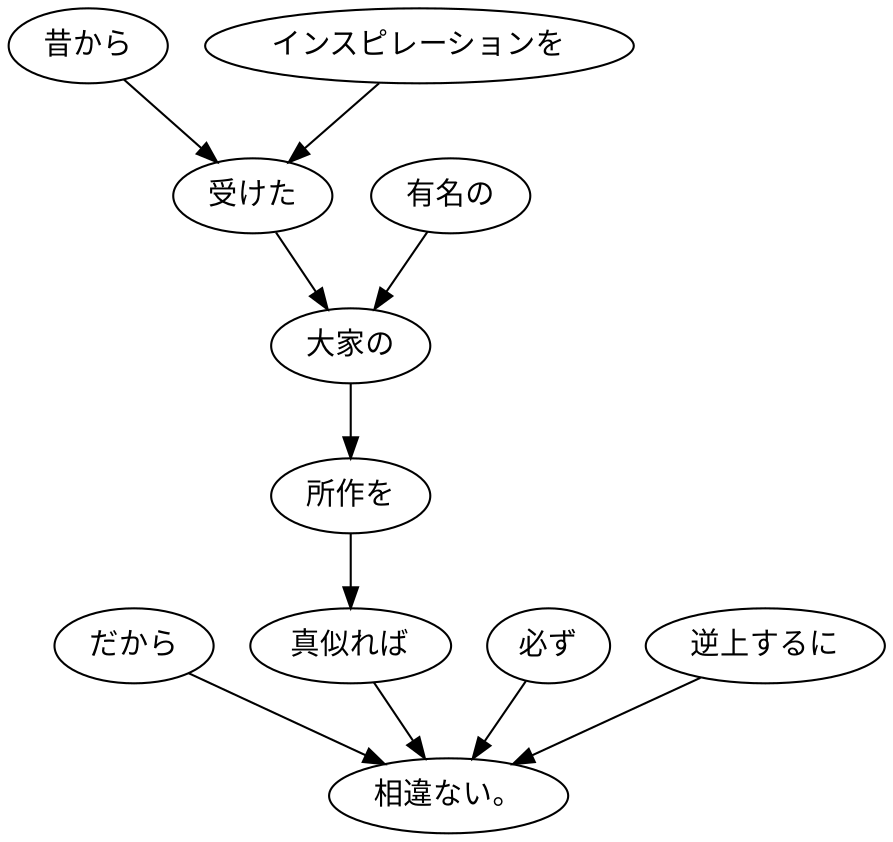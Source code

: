 digraph graph4901 {
	node0 [label="だから"];
	node1 [label="昔から"];
	node2 [label="インスピレーションを"];
	node3 [label="受けた"];
	node4 [label="有名の"];
	node5 [label="大家の"];
	node6 [label="所作を"];
	node7 [label="真似れば"];
	node8 [label="必ず"];
	node9 [label="逆上するに"];
	node10 [label="相違ない。"];
	node0 -> node10;
	node1 -> node3;
	node2 -> node3;
	node3 -> node5;
	node4 -> node5;
	node5 -> node6;
	node6 -> node7;
	node7 -> node10;
	node8 -> node10;
	node9 -> node10;
}
